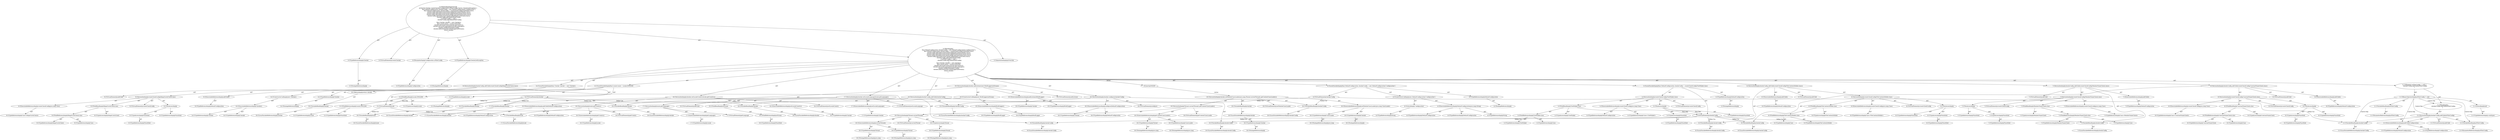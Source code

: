 digraph "createChecker#?,Configuration" {
0 [label="3:CtTypeReferenceImpl@Checker" shape=ellipse]
1 [label="3:CtPackageReferenceImpl@" shape=ellipse]
2 [label="3:CtVirtualElement@createChecker" shape=ellipse]
3 [label="3:CtParameterImpl@Configuration aFilterConfig" shape=ellipse]
4 [label="3:CtTypeReferenceImpl@Configuration" shape=ellipse]
5 [label="3:CtTypeReferenceImpl@CheckstyleException" shape=ellipse]
6 [label="3:CtPackageReferenceImpl@" shape=ellipse]
7 [label="4:CtTypeReferenceImpl@DefaultConfiguration" shape=ellipse]
8 [label="4:CtPackageReferenceImpl@" shape=ellipse]
9 [label="4:CtExecutableReferenceImpl@DefaultConfiguration(java.lang.String)" shape=ellipse]
10 [label="4:CtTypeReferenceImpl@DefaultConfiguration" shape=ellipse]
11 [label="4:CtTypeReferenceImpl@DefaultConfiguration" shape=ellipse]
12 [label="4:CtTypeReferenceImpl@String" shape=ellipse]
13 [label="4:CtLiteralImpl@\"configuration\"" shape=ellipse]
14 [label="4:CtTypeReferenceImpl@String" shape=ellipse]
15 [label="4:CtConstructorCallImpl@new DefaultConfiguration(\"configuration\")" shape=ellipse]
16 [label="4:CtVirtualElement@checkerConfig" shape=ellipse]
17 [label="4:CtLocalVariableImpl@final DefaultConfiguration checkerConfig = new DefaultConfiguration(\"configuration\")" shape=ellipse]
18 [label="5:CtTypeReferenceImpl@DefaultConfiguration" shape=ellipse]
19 [label="5:CtPackageReferenceImpl@" shape=ellipse]
20 [label="5:CtExecutableReferenceImpl@createCheckConfig(java.lang.Class)" shape=ellipse]
21 [label="5:CtTypeReferenceImpl@DefaultConfiguration" shape=ellipse]
22 [label="5:CtTypeReferenceImpl@Class<TreeWalker>" shape=ellipse]
23 [label="5:CtVirtualElement@createCheckConfig" shape=ellipse]
24 [label="5:CtTypeAccessImpl@PlaceHold" shape=ellipse]
25 [label="5:CtTypeReferenceImpl@PlaceHold" shape=ellipse]
26 [label="5:CtThisAccessImpl@" shape=ellipse]
27 [label="5:CtTypeReferenceImpl@PlaceHold" shape=ellipse]
28 [label="5:CtFieldReferenceImpl@TreeWalker.class" shape=ellipse]
29 [label="5:CtTypeReferenceImpl@TreeWalker" shape=ellipse]
30 [label="5:CtTypeReferenceImpl@Class" shape=ellipse]
31 [label="5:CtFieldReadImpl@TreeWalker.class" shape=ellipse]
32 [label="5:CtTypeAccessImpl@TreeWalker" shape=ellipse]
33 [label="5:CtInvocationImpl@createCheckConfig(TreeWalker.class)" shape=ellipse]
34 [label="5:CtVirtualElement@checksConfig" shape=ellipse]
35 [label="5:CtLocalVariableImpl@final DefaultConfiguration checksConfig = createCheckConfig(TreeWalker.class)" shape=ellipse]
36 [label="6:CtExecutableReferenceImpl@addChild()" shape=ellipse]
37 [label="6:CtTypeReferenceImpl@DefaultConfiguration" shape=ellipse]
38 [label="6:CtVirtualElement@addChild" shape=ellipse]
39 [label="6:CtVariableReadImpl@checksConfig" shape=ellipse]
40 [label="6:CtLocalVariableReferenceImpl@checksConfig" shape=ellipse]
41 [label="6:CtExecutableReferenceImpl@createCheckConfig(java.lang.Class)" shape=ellipse]
42 [label="6:CtTypeReferenceImpl@Class<FileContentsHolder>" shape=ellipse]
43 [label="6:CtVirtualElement@createCheckConfig" shape=ellipse]
44 [label="6:CtTypeAccessImpl@PlaceHold" shape=ellipse]
45 [label="6:CtTypeReferenceImpl@PlaceHold" shape=ellipse]
46 [label="6:CtThisAccessImpl@" shape=ellipse]
47 [label="6:CtTypeReferenceImpl@PlaceHold" shape=ellipse]
48 [label="6:CtFieldReferenceImpl@FileContentsHolder.class" shape=ellipse]
49 [label="6:CtTypeReferenceImpl@FileContentsHolder" shape=ellipse]
50 [label="6:CtTypeReferenceImpl@Class" shape=ellipse]
51 [label="6:CtFieldReadImpl@FileContentsHolder.class" shape=ellipse]
52 [label="6:CtTypeAccessImpl@FileContentsHolder" shape=ellipse]
53 [label="6:CtInvocationImpl@createCheckConfig(FileContentsHolder.class)" shape=ellipse]
54 [label="6:CtInvocationImpl@checksConfig.addChild(createCheckConfig(FileContentsHolder.class))" shape=ellipse]
55 [label="7:CtExecutableReferenceImpl@addChild()" shape=ellipse]
56 [label="7:CtTypeReferenceImpl@DefaultConfiguration" shape=ellipse]
57 [label="7:CtVirtualElement@addChild" shape=ellipse]
58 [label="7:CtVariableReadImpl@checksConfig" shape=ellipse]
59 [label="7:CtLocalVariableReferenceImpl@checksConfig" shape=ellipse]
60 [label="7:CtExecutableReferenceImpl@createCheckConfig(java.lang.Class)" shape=ellipse]
61 [label="7:CtTypeReferenceImpl@Class<MemberNameCheck>" shape=ellipse]
62 [label="7:CtVirtualElement@createCheckConfig" shape=ellipse]
63 [label="7:CtTypeAccessImpl@PlaceHold" shape=ellipse]
64 [label="7:CtTypeReferenceImpl@PlaceHold" shape=ellipse]
65 [label="7:CtThisAccessImpl@" shape=ellipse]
66 [label="7:CtTypeReferenceImpl@PlaceHold" shape=ellipse]
67 [label="7:CtFieldReferenceImpl@MemberNameCheck.class" shape=ellipse]
68 [label="7:CtTypeReferenceImpl@MemberNameCheck" shape=ellipse]
69 [label="7:CtTypeReferenceImpl@Class" shape=ellipse]
70 [label="7:CtFieldReadImpl@MemberNameCheck.class" shape=ellipse]
71 [label="7:CtTypeAccessImpl@MemberNameCheck" shape=ellipse]
72 [label="7:CtInvocationImpl@createCheckConfig(MemberNameCheck.class)" shape=ellipse]
73 [label="7:CtInvocationImpl@checksConfig.addChild(createCheckConfig(MemberNameCheck.class))" shape=ellipse]
74 [label="8:CtExecutableReferenceImpl@addChild()" shape=ellipse]
75 [label="8:CtTypeReferenceImpl@DefaultConfiguration" shape=ellipse]
76 [label="8:CtVirtualElement@addChild" shape=ellipse]
77 [label="8:CtVariableReadImpl@checksConfig" shape=ellipse]
78 [label="8:CtLocalVariableReferenceImpl@checksConfig" shape=ellipse]
79 [label="8:CtExecutableReferenceImpl@createCheckConfig(java.lang.Class)" shape=ellipse]
80 [label="8:CtTypeReferenceImpl@Class<ConstantNameCheck>" shape=ellipse]
81 [label="8:CtVirtualElement@createCheckConfig" shape=ellipse]
82 [label="8:CtTypeAccessImpl@PlaceHold" shape=ellipse]
83 [label="8:CtTypeReferenceImpl@PlaceHold" shape=ellipse]
84 [label="8:CtThisAccessImpl@" shape=ellipse]
85 [label="8:CtTypeReferenceImpl@PlaceHold" shape=ellipse]
86 [label="8:CtFieldReferenceImpl@ConstantNameCheck.class" shape=ellipse]
87 [label="8:CtTypeReferenceImpl@ConstantNameCheck" shape=ellipse]
88 [label="8:CtTypeReferenceImpl@Class" shape=ellipse]
89 [label="8:CtFieldReadImpl@ConstantNameCheck.class" shape=ellipse]
90 [label="8:CtTypeAccessImpl@ConstantNameCheck" shape=ellipse]
91 [label="8:CtInvocationImpl@createCheckConfig(ConstantNameCheck.class)" shape=ellipse]
92 [label="8:CtInvocationImpl@checksConfig.addChild(createCheckConfig(ConstantNameCheck.class))" shape=ellipse]
93 [label="9:CtExecutableReferenceImpl@addChild()" shape=ellipse]
94 [label="9:CtTypeReferenceImpl@DefaultConfiguration" shape=ellipse]
95 [label="9:CtVirtualElement@addChild" shape=ellipse]
96 [label="9:CtVariableReadImpl@checksConfig" shape=ellipse]
97 [label="9:CtLocalVariableReferenceImpl@checksConfig" shape=ellipse]
98 [label="9:CtExecutableReferenceImpl@createCheckConfig(java.lang.Class)" shape=ellipse]
99 [label="9:CtTypeReferenceImpl@Class<IllegalCatchCheck>" shape=ellipse]
100 [label="9:CtVirtualElement@createCheckConfig" shape=ellipse]
101 [label="9:CtTypeAccessImpl@PlaceHold" shape=ellipse]
102 [label="9:CtTypeReferenceImpl@PlaceHold" shape=ellipse]
103 [label="9:CtThisAccessImpl@" shape=ellipse]
104 [label="9:CtTypeReferenceImpl@PlaceHold" shape=ellipse]
105 [label="9:CtFieldReferenceImpl@IllegalCatchCheck.class" shape=ellipse]
106 [label="9:CtTypeReferenceImpl@IllegalCatchCheck" shape=ellipse]
107 [label="9:CtTypeReferenceImpl@Class" shape=ellipse]
108 [label="9:CtFieldReadImpl@IllegalCatchCheck.class" shape=ellipse]
109 [label="9:CtTypeAccessImpl@IllegalCatchCheck" shape=ellipse]
110 [label="9:CtInvocationImpl@createCheckConfig(IllegalCatchCheck.class)" shape=ellipse]
111 [label="9:CtInvocationImpl@checksConfig.addChild(createCheckConfig(IllegalCatchCheck.class))" shape=ellipse]
112 [label="10:CtExecutableReferenceImpl@addChild(DefaultConfiguration)" shape=ellipse]
113 [label="10:CtTypeReferenceImpl@DefaultConfiguration" shape=ellipse]
114 [label="10:CtTypeReferenceImpl@DefaultConfiguration" shape=ellipse]
115 [label="10:CtVirtualElement@addChild" shape=ellipse]
116 [label="10:CtVariableReadImpl@checkerConfig" shape=ellipse]
117 [label="10:CtLocalVariableReferenceImpl@checkerConfig" shape=ellipse]
118 [label="10:CtVariableReadImpl@checksConfig" shape=ellipse]
119 [label="10:CtLocalVariableReferenceImpl@checksConfig" shape=ellipse]
120 [label="10:CtInvocationImpl@checkerConfig.addChild(checksConfig)" shape=ellipse]
121 [label="11:CtVariableReadImpl@aFilterConfig" shape=ellipse]
122 [label="11:CtParameterReferenceImpl@aFilterConfig" shape=ellipse]
123 [label="11:CtLiteralImpl@null" shape=ellipse]
124 [label="11:CtTypeReferenceImpl@<nulltype>" shape=ellipse]
125 [label="11:CtBinaryOperatorImpl@aFilterConfig != null" shape=ellipse]
126 [label="12:CtExecutableReferenceImpl@addChild(Configuration)" shape=ellipse]
127 [label="12:CtTypeReferenceImpl@DefaultConfiguration" shape=ellipse]
128 [label="12:CtTypeReferenceImpl@Configuration" shape=ellipse]
129 [label="12:CtVirtualElement@addChild" shape=ellipse]
130 [label="12:CtVariableReadImpl@checkerConfig" shape=ellipse]
131 [label="12:CtLocalVariableReferenceImpl@checkerConfig" shape=ellipse]
132 [label="12:CtVariableReadImpl@aFilterConfig" shape=ellipse]
133 [label="12:CtParameterReferenceImpl@aFilterConfig" shape=ellipse]
134 [label="12:CtInvocationImpl@checkerConfig.addChild(aFilterConfig)" shape=ellipse]
135 [label="11:CtBlockImpl@\{
    checkerConfig.addChild(aFilterConfig);
\}" shape=ellipse]
136 [label="11:CtIfImpl@if (aFilterConfig != null) \{
    checkerConfig.addChild(aFilterConfig);
\}" shape=ellipse]
137 [label="14:CtTypeReferenceImpl@Checker" shape=ellipse]
138 [label="14:CtPackageReferenceImpl@" shape=ellipse]
139 [label="14:CtExecutableReferenceImpl@Checker()" shape=ellipse]
140 [label="14:CtTypeReferenceImpl@Checker" shape=ellipse]
141 [label="14:CtTypeReferenceImpl@Checker" shape=ellipse]
142 [label="14:CtConstructorCallImpl@new Checker()" shape=ellipse]
143 [label="14:CtVirtualElement@checker" shape=ellipse]
144 [label="14:CtLocalVariableImpl@final Checker checker = new Checker()" shape=ellipse]
145 [label="15:CtTypeReferenceImpl@Locale" shape=ellipse]
146 [label="15:CtPackageReferenceImpl@" shape=ellipse]
147 [label="15:CtFieldReferenceImpl@Locale.ENGLISH" shape=ellipse]
148 [label="15:CtTypeReferenceImpl@Locale" shape=ellipse]
149 [label="15:CtTypeReferenceImpl@PlaceHold" shape=ellipse]
150 [label="15:CtFieldReadImpl@Locale.ENGLISH" shape=ellipse]
151 [label="15:CtTypeAccessImpl@Locale" shape=ellipse]
152 [label="15:CtVirtualElement@locale" shape=ellipse]
153 [label="15:CtLocalVariableImpl@final Locale locale = Locale.ENGLISH" shape=ellipse]
154 [label="16:CtExecutableReferenceImpl@setLocaleCountry()" shape=ellipse]
155 [label="16:CtTypeReferenceImpl@Checker" shape=ellipse]
156 [label="16:CtVirtualElement@setLocaleCountry" shape=ellipse]
157 [label="16:CtVariableReadImpl@checker" shape=ellipse]
158 [label="16:CtLocalVariableReferenceImpl@checker" shape=ellipse]
159 [label="16:CtExecutableReferenceImpl@getCountry()" shape=ellipse]
160 [label="16:CtTypeReferenceImpl@Locale" shape=ellipse]
161 [label="16:CtVirtualElement@getCountry" shape=ellipse]
162 [label="16:CtVariableReadImpl@locale" shape=ellipse]
163 [label="16:CtLocalVariableReferenceImpl@locale" shape=ellipse]
164 [label="16:CtInvocationImpl@locale.getCountry()" shape=ellipse]
165 [label="16:CtInvocationImpl@checker.setLocaleCountry(locale.getCountry())" shape=ellipse]
166 [label="17:CtExecutableReferenceImpl@setLocaleLanguage()" shape=ellipse]
167 [label="17:CtTypeReferenceImpl@Checker" shape=ellipse]
168 [label="17:CtVirtualElement@setLocaleLanguage" shape=ellipse]
169 [label="17:CtVariableReadImpl@checker" shape=ellipse]
170 [label="17:CtLocalVariableReferenceImpl@checker" shape=ellipse]
171 [label="17:CtExecutableReferenceImpl@getLanguage()" shape=ellipse]
172 [label="17:CtTypeReferenceImpl@Locale" shape=ellipse]
173 [label="17:CtVirtualElement@getLanguage" shape=ellipse]
174 [label="17:CtVariableReadImpl@locale" shape=ellipse]
175 [label="17:CtLocalVariableReferenceImpl@locale" shape=ellipse]
176 [label="17:CtInvocationImpl@locale.getLanguage()" shape=ellipse]
177 [label="17:CtInvocationImpl@checker.setLocaleLanguage(locale.getLanguage())" shape=ellipse]
178 [label="18:CtExecutableReferenceImpl@configure(DefaultConfiguration)" shape=ellipse]
179 [label="18:CtTypeReferenceImpl@Checker" shape=ellipse]
180 [label="18:CtTypeReferenceImpl@DefaultConfiguration" shape=ellipse]
181 [label="18:CtVirtualElement@configure" shape=ellipse]
182 [label="18:CtVariableReadImpl@checker" shape=ellipse]
183 [label="18:CtLocalVariableReferenceImpl@checker" shape=ellipse]
184 [label="18:CtVariableReadImpl@checkerConfig" shape=ellipse]
185 [label="18:CtLocalVariableReferenceImpl@checkerConfig" shape=ellipse]
186 [label="18:CtInvocationImpl@checker.configure(checkerConfig)" shape=ellipse]
187 [label="19:CtExecutableReferenceImpl@addListener(BriefLogger)" shape=ellipse]
188 [label="19:CtTypeReferenceImpl@Checker" shape=ellipse]
189 [label="19:CtTypeReferenceImpl@BriefLogger" shape=ellipse]
190 [label="19:CtVirtualElement@addListener" shape=ellipse]
191 [label="19:CtVariableReadImpl@checker" shape=ellipse]
192 [label="19:CtLocalVariableReferenceImpl@checker" shape=ellipse]
193 [label="19:CtExecutableReferenceImpl@BriefLogger()" shape=ellipse]
194 [label="19:CtTypeReferenceImpl@BriefLogger" shape=ellipse]
195 [label="19:CtTypeReferenceImpl@BriefLogger" shape=ellipse]
196 [label="19:CtFieldReferenceImpl@mStream" shape=ellipse]
197 [label="19:CtTypeReferenceImpl@PlaceHold" shape=ellipse]
198 [label="19:CtFieldReadImpl@mStream" shape=ellipse]
199 [label="19:CtConstructorCallImpl@new BriefLogger(mStream)" shape=ellipse]
200 [label="19:CtInvocationImpl@checker.addListener(new BriefLogger(mStream))" shape=ellipse]
201 [label="20:CtVariableReadImpl@checker" shape=ellipse]
202 [label="20:CtLocalVariableReferenceImpl@checker" shape=ellipse]
203 [label="20:CtReturnImpl@return checker" shape=ellipse]
204 [label="3:CtBlockImpl@\{
    final DefaultConfiguration checkerConfig = new DefaultConfiguration(\"configuration\");
    final DefaultConfiguration checksConfig = createCheckConfig(TreeWalker.class);
    checksConfig.addChild(createCheckConfig(FileContentsHolder.class));
    checksConfig.addChild(createCheckConfig(MemberNameCheck.class));
    checksConfig.addChild(createCheckConfig(ConstantNameCheck.class));
    checksConfig.addChild(createCheckConfig(IllegalCatchCheck.class));
    checkerConfig.addChild(checksConfig);
    if (aFilterConfig != null) \{
        checkerConfig.addChild(aFilterConfig);
    \}
    final Checker checker = new Checker();
    final Locale locale = Locale.ENGLISH;
    checker.setLocaleCountry(locale.getCountry());
    checker.setLocaleLanguage(locale.getLanguage());
    checker.configure(checkerConfig);
    checker.addListener(new BriefLogger(mStream));
    return checker;
\}" shape=ellipse]
205 [label="3:CtMethodImpl@@Override
protected Checker createChecker(Configuration aFilterConfig) throws CheckstyleException \{
    final DefaultConfiguration checkerConfig = new DefaultConfiguration(\"configuration\");
    final DefaultConfiguration checksConfig = createCheckConfig(TreeWalker.class);
    checksConfig.addChild(createCheckConfig(FileContentsHolder.class));
    checksConfig.addChild(createCheckConfig(MemberNameCheck.class));
    checksConfig.addChild(createCheckConfig(ConstantNameCheck.class));
    checksConfig.addChild(createCheckConfig(IllegalCatchCheck.class));
    checkerConfig.addChild(checksConfig);
    if (aFilterConfig != null) \{
        checkerConfig.addChild(aFilterConfig);
    \}
    final Checker checker = new Checker();
    final Locale locale = Locale.ENGLISH;
    checker.setLocaleCountry(locale.getCountry());
    checker.setLocaleLanguage(locale.getLanguage());
    checker.configure(checkerConfig);
    checker.addListener(new BriefLogger(mStream));
    return checker;
\}" shape=ellipse]
206 [label="2:CtAnnotationImpl@@Override" shape=ellipse]
207 [label="18:Insert@INSERT" shape=ellipse]
208 [label="18:CtPackageReferenceImpl@" shape=ellipse]
209 [label="18:CtTypeReferenceImpl@Checker" shape=ellipse]
210 [label="18:CtLocalVariableReferenceImpl@checker" shape=ellipse]
211 [label="18:CtVariableReadImpl@checker" shape=ellipse]
212 [label="18:CtPackageReferenceImpl@" shape=ellipse]
213 [label="18:CtTypeReferenceImpl@Checker" shape=ellipse]
214 [label="18:CtPackageReferenceImpl@java.lang" shape=ellipse]
215 [label="18:CtTypeReferenceImpl@ClassLoader" shape=ellipse]
216 [label="18:CtExecutableReferenceImpl@setModuleClassLoader(java.lang.ClassLoader)" shape=ellipse]
217 [label="18:CtPackageReferenceImpl@java.lang" shape=ellipse]
218 [label="18:CtTypeReferenceImpl@Thread" shape=ellipse]
219 [label="18:CtTypeAccessImpl@Thread" shape=ellipse]
220 [label="18:CtPackageReferenceImpl@java.lang" shape=ellipse]
221 [label="18:CtTypeReferenceImpl@Thread" shape=ellipse]
222 [label="18:CtPackageReferenceImpl@java.lang" shape=ellipse]
223 [label="18:CtTypeReferenceImpl@Thread" shape=ellipse]
224 [label="18:CtExecutableReferenceImpl@currentThread()" shape=ellipse]
225 [label="18:CtInvocationImpl@Thread.currentThread()" shape=ellipse]
226 [label="18:CtVirtualElement@currentThread" shape=ellipse]
227 [label="18:CtPackageReferenceImpl@java.lang" shape=ellipse]
228 [label="18:CtTypeReferenceImpl@Thread" shape=ellipse]
229 [label="18:CtPackageReferenceImpl@java.lang" shape=ellipse]
230 [label="18:CtTypeReferenceImpl@ClassLoader" shape=ellipse]
231 [label="18:CtExecutableReferenceImpl@getContextClassLoader()" shape=ellipse]
232 [label="18:CtInvocationImpl@Thread.currentThread().getContextClassLoader()" shape=ellipse]
233 [label="18:CtVirtualElement@getContextClassLoader" shape=ellipse]
234 [label="18:CtInvocationImpl@checker.setModuleClassLoader(java.lang.Thread.currentThread().getContextClassLoader())" shape=ellipse]
235 [label="18:CtVirtualElement@setModuleClassLoader" shape=ellipse]
0 -> 1 [label="AST"];
3 -> 4 [label="AST"];
5 -> 6 [label="AST"];
7 -> 8 [label="AST"];
9 -> 10 [label="AST"];
9 -> 11 [label="AST"];
9 -> 12 [label="AST"];
13 -> 14 [label="AST"];
15 -> 9 [label="AST"];
15 -> 13 [label="AST"];
16 -> 116 [label="Define-Use"];
16 -> 130 [label="Define-Use"];
16 -> 184 [label="Define-Use"];
17 -> 16 [label="AST"];
17 -> 7 [label="AST"];
17 -> 15 [label="AST"];
18 -> 19 [label="AST"];
20 -> 21 [label="AST"];
20 -> 22 [label="AST"];
24 -> 25 [label="AST"];
26 -> 27 [label="AST"];
26 -> 24 [label="AST"];
26 -> 34 [label="Data Dep"];
28 -> 29 [label="AST"];
28 -> 30 [label="AST"];
31 -> 32 [label="AST"];
31 -> 28 [label="AST"];
31 -> 34 [label="Data Dep"];
33 -> 23 [label="AST"];
33 -> 26 [label="AST"];
33 -> 20 [label="AST"];
33 -> 31 [label="AST"];
34 -> 39 [label="Define-Use"];
34 -> 58 [label="Define-Use"];
34 -> 77 [label="Define-Use"];
34 -> 96 [label="Define-Use"];
34 -> 118 [label="Define-Use"];
35 -> 34 [label="AST"];
35 -> 18 [label="AST"];
35 -> 33 [label="AST"];
36 -> 37 [label="AST"];
39 -> 40 [label="AST"];
41 -> 42 [label="AST"];
44 -> 45 [label="AST"];
46 -> 47 [label="AST"];
46 -> 44 [label="AST"];
48 -> 49 [label="AST"];
48 -> 50 [label="AST"];
51 -> 52 [label="AST"];
51 -> 48 [label="AST"];
53 -> 43 [label="AST"];
53 -> 46 [label="AST"];
53 -> 41 [label="AST"];
53 -> 51 [label="AST"];
54 -> 38 [label="AST"];
54 -> 39 [label="AST"];
54 -> 36 [label="AST"];
54 -> 53 [label="AST"];
55 -> 56 [label="AST"];
58 -> 59 [label="AST"];
60 -> 61 [label="AST"];
63 -> 64 [label="AST"];
65 -> 66 [label="AST"];
65 -> 63 [label="AST"];
67 -> 68 [label="AST"];
67 -> 69 [label="AST"];
70 -> 71 [label="AST"];
70 -> 67 [label="AST"];
72 -> 62 [label="AST"];
72 -> 65 [label="AST"];
72 -> 60 [label="AST"];
72 -> 70 [label="AST"];
73 -> 57 [label="AST"];
73 -> 58 [label="AST"];
73 -> 55 [label="AST"];
73 -> 72 [label="AST"];
74 -> 75 [label="AST"];
77 -> 78 [label="AST"];
79 -> 80 [label="AST"];
82 -> 83 [label="AST"];
84 -> 85 [label="AST"];
84 -> 82 [label="AST"];
86 -> 87 [label="AST"];
86 -> 88 [label="AST"];
89 -> 90 [label="AST"];
89 -> 86 [label="AST"];
91 -> 81 [label="AST"];
91 -> 84 [label="AST"];
91 -> 79 [label="AST"];
91 -> 89 [label="AST"];
92 -> 76 [label="AST"];
92 -> 77 [label="AST"];
92 -> 74 [label="AST"];
92 -> 91 [label="AST"];
93 -> 94 [label="AST"];
96 -> 97 [label="AST"];
98 -> 99 [label="AST"];
101 -> 102 [label="AST"];
103 -> 104 [label="AST"];
103 -> 101 [label="AST"];
105 -> 106 [label="AST"];
105 -> 107 [label="AST"];
108 -> 109 [label="AST"];
108 -> 105 [label="AST"];
110 -> 100 [label="AST"];
110 -> 103 [label="AST"];
110 -> 98 [label="AST"];
110 -> 108 [label="AST"];
111 -> 95 [label="AST"];
111 -> 96 [label="AST"];
111 -> 93 [label="AST"];
111 -> 110 [label="AST"];
112 -> 113 [label="AST"];
112 -> 114 [label="AST"];
116 -> 117 [label="AST"];
118 -> 119 [label="AST"];
120 -> 115 [label="AST"];
120 -> 116 [label="AST"];
120 -> 112 [label="AST"];
120 -> 118 [label="AST"];
121 -> 122 [label="AST"];
123 -> 124 [label="AST"];
125 -> 121 [label="AST"];
125 -> 123 [label="AST"];
125 -> 135 [label="Control Dep"];
125 -> 134 [label="Control Dep"];
125 -> 126 [label="Control Dep"];
125 -> 130 [label="Control Dep"];
125 -> 132 [label="Control Dep"];
126 -> 127 [label="AST"];
126 -> 128 [label="AST"];
130 -> 131 [label="AST"];
132 -> 133 [label="AST"];
134 -> 129 [label="AST"];
134 -> 130 [label="AST"];
134 -> 126 [label="AST"];
134 -> 132 [label="AST"];
135 -> 134 [label="AST"];
136 -> 125 [label="AST"];
136 -> 135 [label="AST"];
137 -> 138 [label="AST"];
139 -> 140 [label="AST"];
139 -> 141 [label="AST"];
142 -> 139 [label="AST"];
143 -> 157 [label="Define-Use"];
143 -> 169 [label="Define-Use"];
143 -> 182 [label="Define-Use"];
143 -> 191 [label="Define-Use"];
143 -> 201 [label="Define-Use"];
144 -> 143 [label="AST"];
144 -> 137 [label="AST"];
144 -> 142 [label="AST"];
145 -> 146 [label="AST"];
147 -> 148 [label="AST"];
147 -> 149 [label="AST"];
150 -> 151 [label="AST"];
150 -> 147 [label="AST"];
150 -> 152 [label="Data Dep"];
152 -> 162 [label="Define-Use"];
152 -> 174 [label="Define-Use"];
153 -> 152 [label="AST"];
153 -> 145 [label="AST"];
153 -> 150 [label="AST"];
154 -> 155 [label="AST"];
157 -> 158 [label="AST"];
159 -> 160 [label="AST"];
162 -> 163 [label="AST"];
164 -> 161 [label="AST"];
164 -> 162 [label="AST"];
164 -> 159 [label="AST"];
165 -> 156 [label="AST"];
165 -> 157 [label="AST"];
165 -> 154 [label="AST"];
165 -> 164 [label="AST"];
166 -> 167 [label="AST"];
169 -> 170 [label="AST"];
171 -> 172 [label="AST"];
174 -> 175 [label="AST"];
176 -> 173 [label="AST"];
176 -> 174 [label="AST"];
176 -> 171 [label="AST"];
177 -> 168 [label="AST"];
177 -> 169 [label="AST"];
177 -> 166 [label="AST"];
177 -> 176 [label="AST"];
178 -> 179 [label="AST"];
178 -> 180 [label="AST"];
182 -> 183 [label="AST"];
184 -> 185 [label="AST"];
186 -> 181 [label="AST"];
186 -> 182 [label="AST"];
186 -> 178 [label="AST"];
186 -> 184 [label="AST"];
187 -> 188 [label="AST"];
187 -> 189 [label="AST"];
191 -> 192 [label="AST"];
193 -> 194 [label="AST"];
193 -> 195 [label="AST"];
196 -> 197 [label="AST"];
198 -> 196 [label="AST"];
199 -> 193 [label="AST"];
199 -> 198 [label="AST"];
200 -> 190 [label="AST"];
200 -> 191 [label="AST"];
200 -> 187 [label="AST"];
200 -> 199 [label="AST"];
201 -> 202 [label="AST"];
203 -> 201 [label="AST"];
204 -> 17 [label="AST"];
204 -> 35 [label="AST"];
204 -> 54 [label="AST"];
204 -> 73 [label="AST"];
204 -> 92 [label="AST"];
204 -> 111 [label="AST"];
204 -> 120 [label="AST"];
204 -> 136 [label="AST"];
204 -> 144 [label="AST"];
204 -> 153 [label="AST"];
204 -> 165 [label="AST"];
204 -> 177 [label="AST"];
204 -> 186 [label="AST"];
204 -> 200 [label="AST"];
204 -> 203 [label="AST"];
204 -> 207 [label="Action"];
205 -> 2 [label="AST"];
205 -> 206 [label="AST"];
205 -> 0 [label="AST"];
205 -> 3 [label="AST"];
205 -> 5 [label="AST"];
205 -> 204 [label="AST"];
207 -> 234 [label="Action"];
209 -> 208 [label="AST"];
210 -> 209 [label="AST"];
211 -> 210 [label="AST"];
213 -> 212 [label="AST"];
215 -> 214 [label="AST"];
216 -> 213 [label="AST"];
216 -> 215 [label="AST"];
218 -> 217 [label="AST"];
219 -> 218 [label="AST"];
221 -> 220 [label="AST"];
223 -> 222 [label="AST"];
224 -> 221 [label="AST"];
224 -> 223 [label="AST"];
225 -> 226 [label="AST"];
225 -> 219 [label="AST"];
225 -> 224 [label="AST"];
228 -> 227 [label="AST"];
230 -> 229 [label="AST"];
231 -> 228 [label="AST"];
231 -> 230 [label="AST"];
232 -> 233 [label="AST"];
232 -> 225 [label="AST"];
232 -> 231 [label="AST"];
234 -> 235 [label="AST"];
234 -> 211 [label="AST"];
234 -> 216 [label="AST"];
234 -> 232 [label="AST"];
}